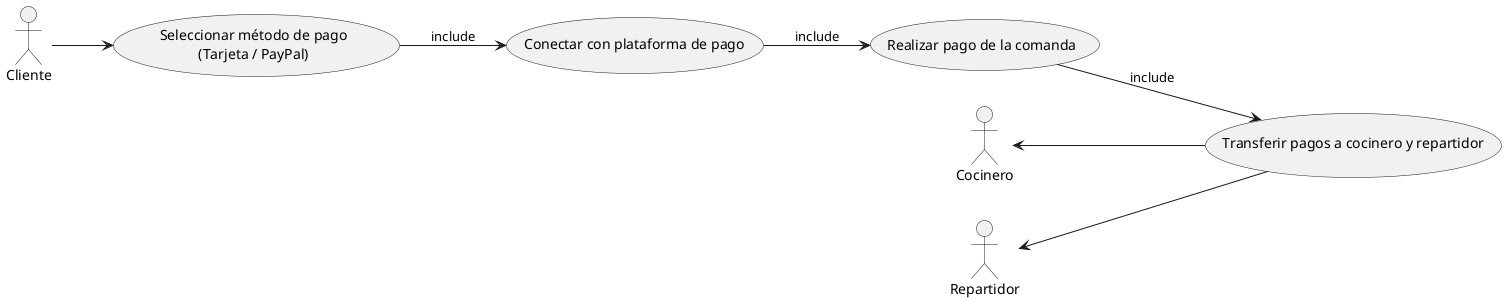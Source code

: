 @startuml
left to right direction

actor Cliente
actor Cocinero
actor Repartidor

  usecase "Realizar pago de la comanda" as us1
  usecase "Seleccionar método de pago\n(Tarjeta / PayPal)" as us2
  usecase "Transferir pagos a cocinero y repartidor" as us3
  usecase "Conectar con plataforma de pago" as us4


Cliente --> us2

us2 --> us4 : include
us1 --> us3 : include
us4 --> us1 : include

Cocinero <-- us3
Repartidor <-- us3

@enduml
